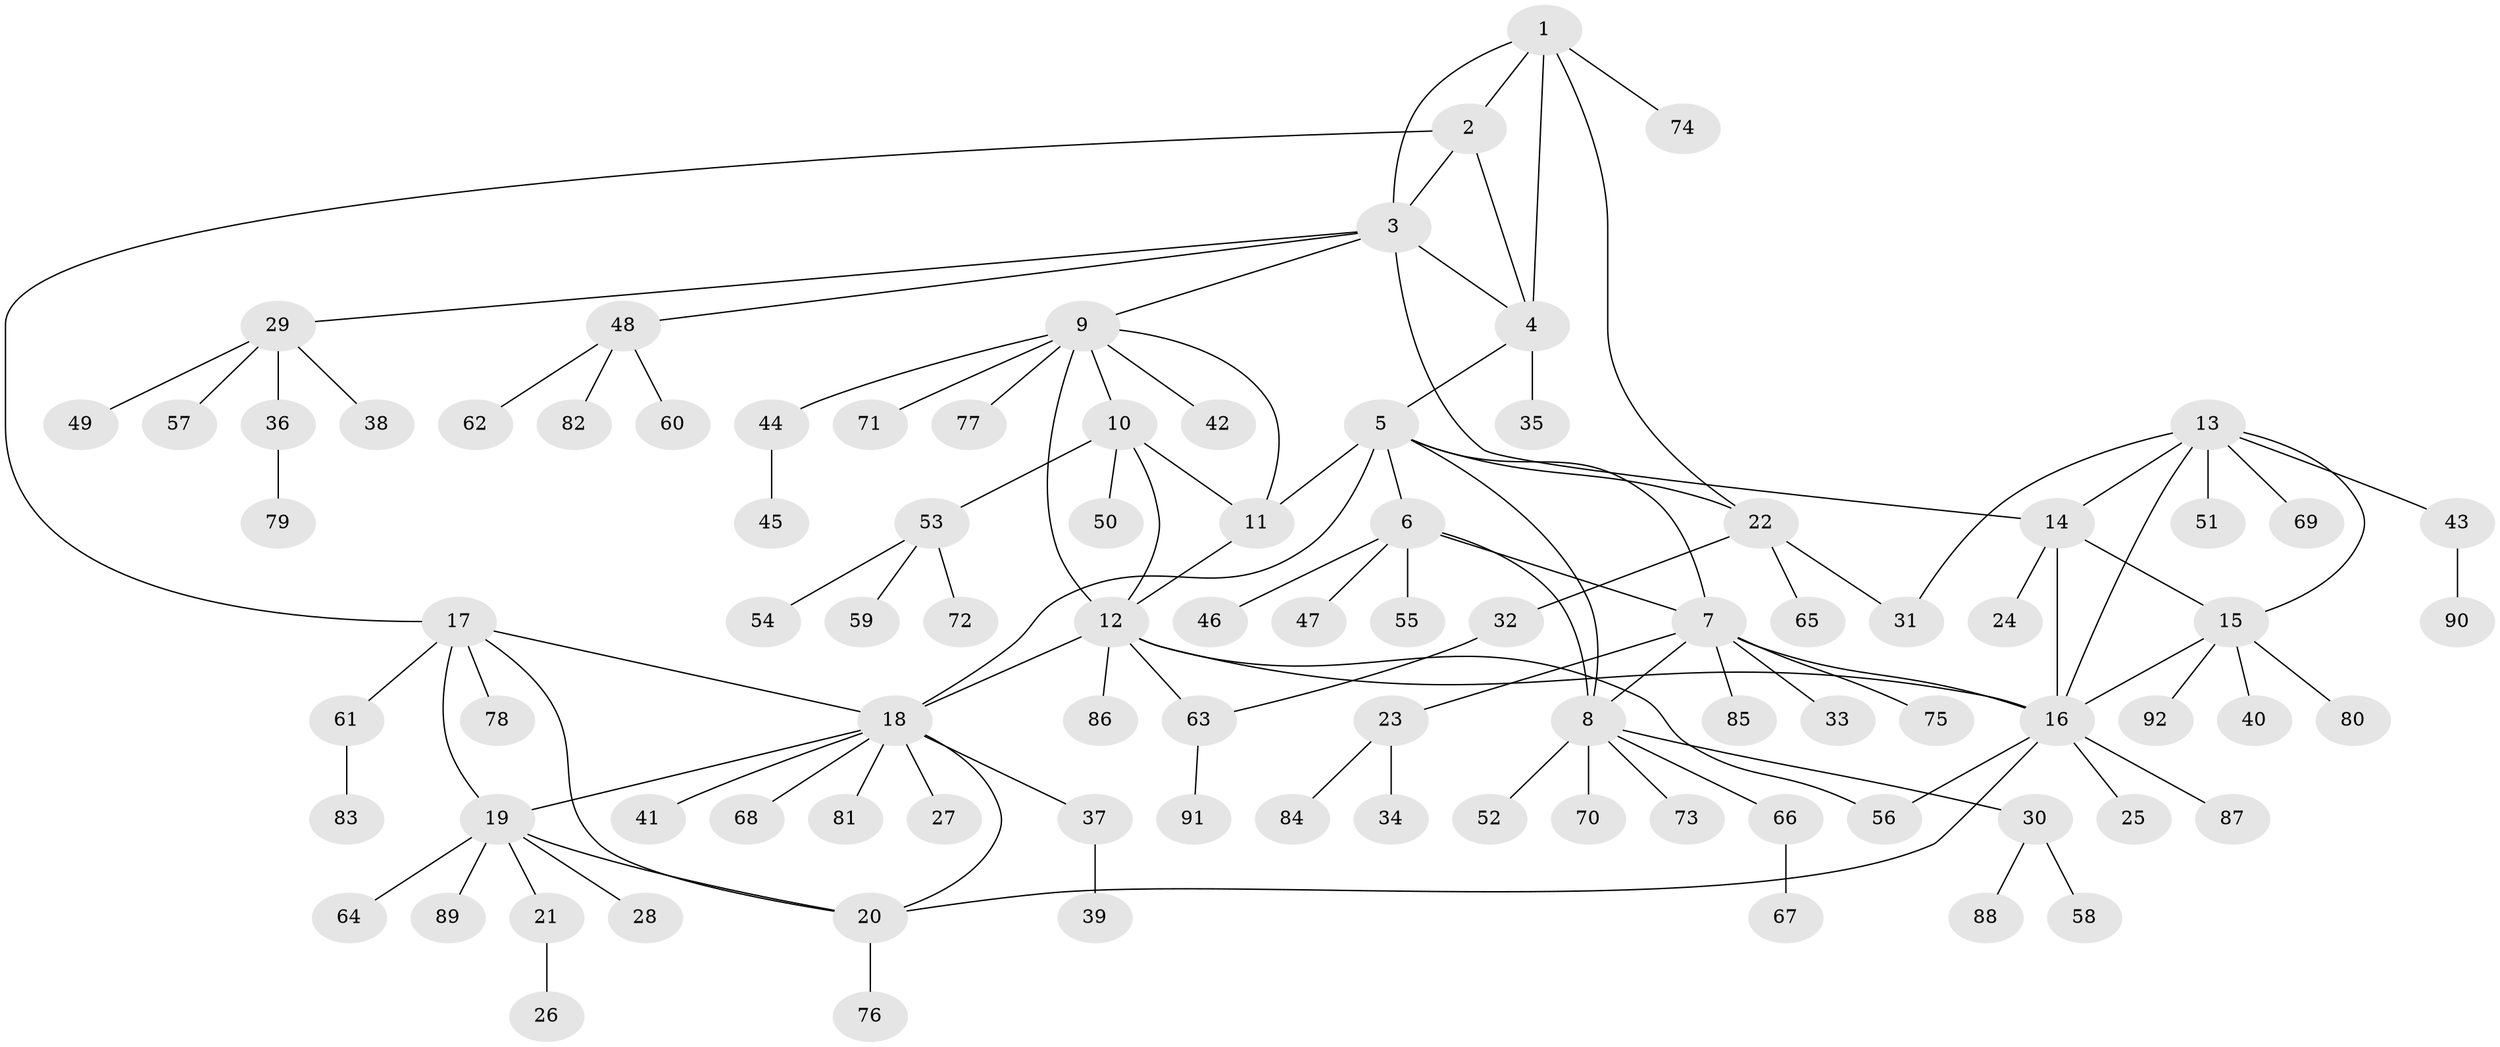 // coarse degree distribution, {4: 0.05454545454545454, 7: 0.01818181818181818, 8: 0.01818181818181818, 11: 0.01818181818181818, 6: 0.03636363636363636, 10: 0.03636363636363636, 12: 0.01818181818181818, 1: 0.8}
// Generated by graph-tools (version 1.1) at 2025/58/03/04/25 21:58:52]
// undirected, 92 vertices, 116 edges
graph export_dot {
graph [start="1"]
  node [color=gray90,style=filled];
  1;
  2;
  3;
  4;
  5;
  6;
  7;
  8;
  9;
  10;
  11;
  12;
  13;
  14;
  15;
  16;
  17;
  18;
  19;
  20;
  21;
  22;
  23;
  24;
  25;
  26;
  27;
  28;
  29;
  30;
  31;
  32;
  33;
  34;
  35;
  36;
  37;
  38;
  39;
  40;
  41;
  42;
  43;
  44;
  45;
  46;
  47;
  48;
  49;
  50;
  51;
  52;
  53;
  54;
  55;
  56;
  57;
  58;
  59;
  60;
  61;
  62;
  63;
  64;
  65;
  66;
  67;
  68;
  69;
  70;
  71;
  72;
  73;
  74;
  75;
  76;
  77;
  78;
  79;
  80;
  81;
  82;
  83;
  84;
  85;
  86;
  87;
  88;
  89;
  90;
  91;
  92;
  1 -- 2;
  1 -- 3;
  1 -- 4;
  1 -- 22;
  1 -- 74;
  2 -- 3;
  2 -- 4;
  2 -- 17;
  3 -- 4;
  3 -- 9;
  3 -- 14;
  3 -- 29;
  3 -- 48;
  4 -- 5;
  4 -- 35;
  5 -- 6;
  5 -- 7;
  5 -- 8;
  5 -- 11;
  5 -- 18;
  5 -- 22;
  6 -- 7;
  6 -- 8;
  6 -- 46;
  6 -- 47;
  6 -- 55;
  7 -- 8;
  7 -- 16;
  7 -- 23;
  7 -- 33;
  7 -- 75;
  7 -- 85;
  8 -- 30;
  8 -- 52;
  8 -- 66;
  8 -- 70;
  8 -- 73;
  9 -- 10;
  9 -- 11;
  9 -- 12;
  9 -- 42;
  9 -- 44;
  9 -- 71;
  9 -- 77;
  10 -- 11;
  10 -- 12;
  10 -- 50;
  10 -- 53;
  11 -- 12;
  12 -- 16;
  12 -- 18;
  12 -- 56;
  12 -- 63;
  12 -- 86;
  13 -- 14;
  13 -- 15;
  13 -- 16;
  13 -- 31;
  13 -- 43;
  13 -- 51;
  13 -- 69;
  14 -- 15;
  14 -- 16;
  14 -- 24;
  15 -- 16;
  15 -- 40;
  15 -- 80;
  15 -- 92;
  16 -- 20;
  16 -- 25;
  16 -- 56;
  16 -- 87;
  17 -- 18;
  17 -- 19;
  17 -- 20;
  17 -- 61;
  17 -- 78;
  18 -- 19;
  18 -- 20;
  18 -- 27;
  18 -- 37;
  18 -- 41;
  18 -- 68;
  18 -- 81;
  19 -- 20;
  19 -- 21;
  19 -- 28;
  19 -- 64;
  19 -- 89;
  20 -- 76;
  21 -- 26;
  22 -- 31;
  22 -- 32;
  22 -- 65;
  23 -- 34;
  23 -- 84;
  29 -- 36;
  29 -- 38;
  29 -- 49;
  29 -- 57;
  30 -- 58;
  30 -- 88;
  32 -- 63;
  36 -- 79;
  37 -- 39;
  43 -- 90;
  44 -- 45;
  48 -- 60;
  48 -- 62;
  48 -- 82;
  53 -- 54;
  53 -- 59;
  53 -- 72;
  61 -- 83;
  63 -- 91;
  66 -- 67;
}
